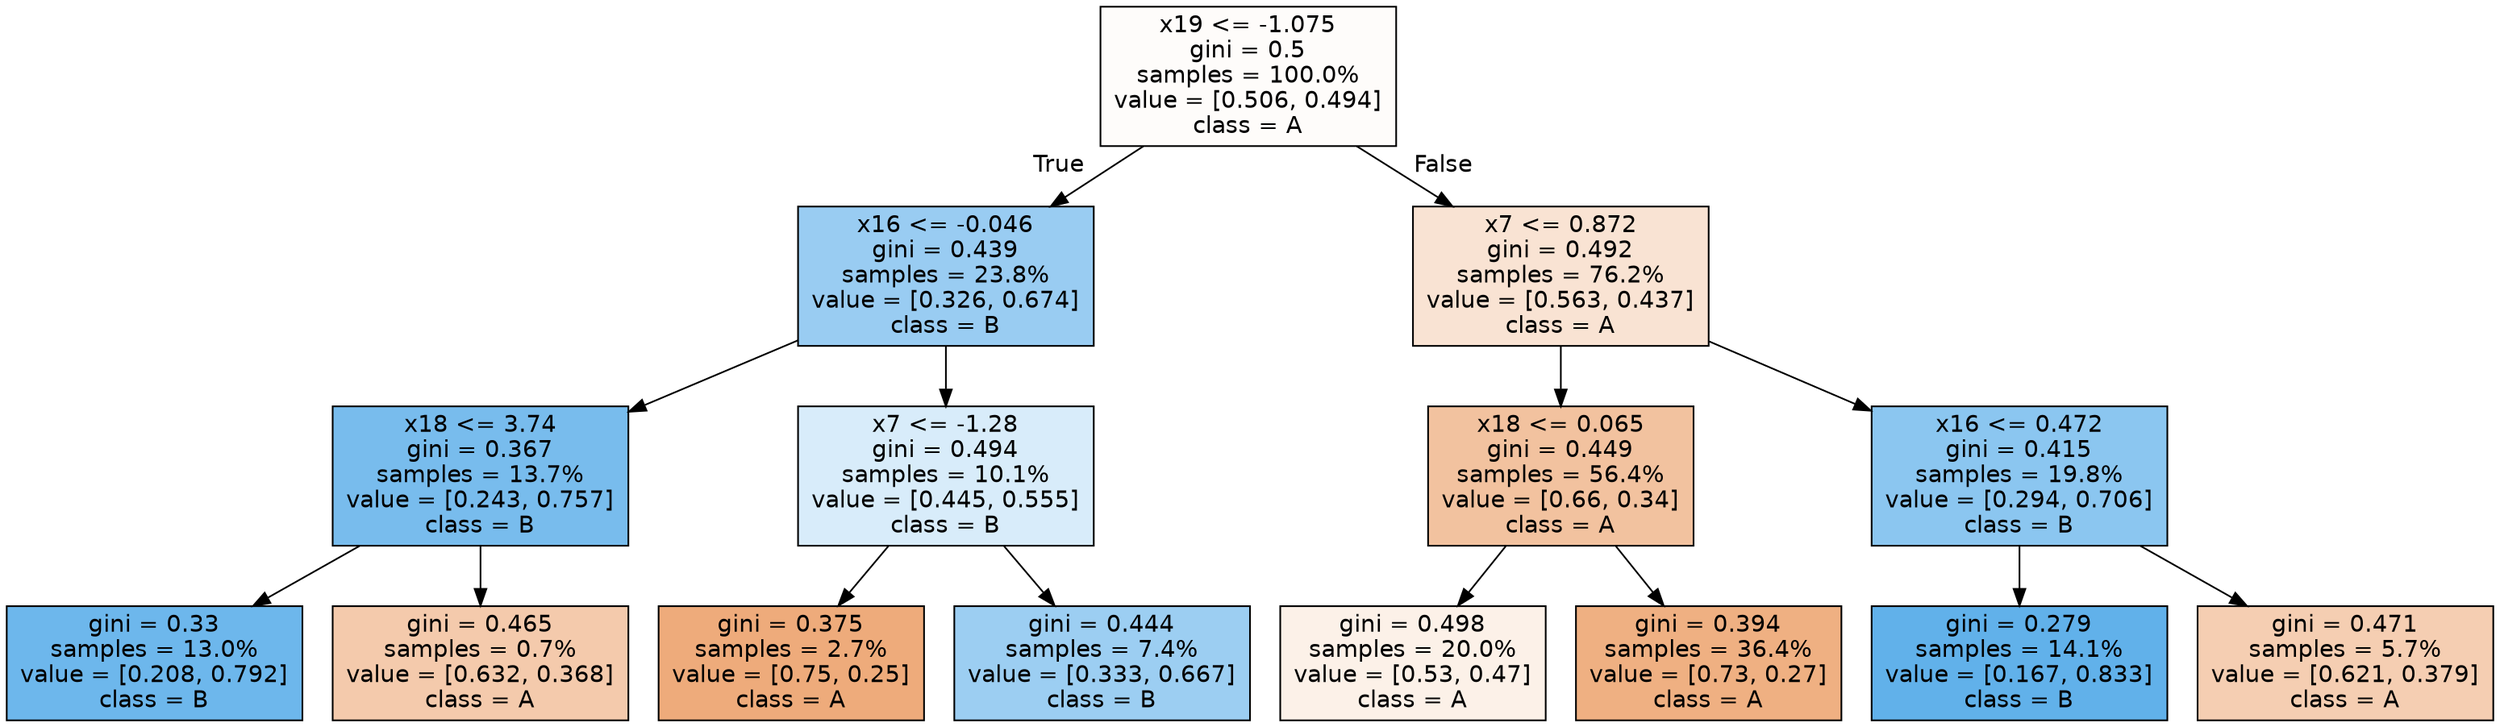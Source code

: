 digraph Tree {
node [shape=box, style="filled", color="black", fontname="helvetica"] ;
edge [fontname="helvetica"] ;
0 [label="x19 <= -1.075\ngini = 0.5\nsamples = 100.0%\nvalue = [0.506, 0.494]\nclass = A", fillcolor="#fefcfa"] ;
1 [label="x16 <= -0.046\ngini = 0.439\nsamples = 23.8%\nvalue = [0.326, 0.674]\nclass = B", fillcolor="#99ccf2"] ;
0 -> 1 [labeldistance=2.5, labelangle=45, headlabel="True"] ;
2 [label="x18 <= 3.74\ngini = 0.367\nsamples = 13.7%\nvalue = [0.243, 0.757]\nclass = B", fillcolor="#78bced"] ;
1 -> 2 ;
3 [label="gini = 0.33\nsamples = 13.0%\nvalue = [0.208, 0.792]\nclass = B", fillcolor="#6db7ec"] ;
2 -> 3 ;
4 [label="gini = 0.465\nsamples = 0.7%\nvalue = [0.632, 0.368]\nclass = A", fillcolor="#f4caac"] ;
2 -> 4 ;
5 [label="x7 <= -1.28\ngini = 0.494\nsamples = 10.1%\nvalue = [0.445, 0.555]\nclass = B", fillcolor="#d8ecfa"] ;
1 -> 5 ;
6 [label="gini = 0.375\nsamples = 2.7%\nvalue = [0.75, 0.25]\nclass = A", fillcolor="#eeab7b"] ;
5 -> 6 ;
7 [label="gini = 0.444\nsamples = 7.4%\nvalue = [0.333, 0.667]\nclass = B", fillcolor="#9ccef2"] ;
5 -> 7 ;
8 [label="x7 <= 0.872\ngini = 0.492\nsamples = 76.2%\nvalue = [0.563, 0.437]\nclass = A", fillcolor="#f9e3d3"] ;
0 -> 8 [labeldistance=2.5, labelangle=-45, headlabel="False"] ;
9 [label="x18 <= 0.065\ngini = 0.449\nsamples = 56.4%\nvalue = [0.66, 0.34]\nclass = A", fillcolor="#f2c29f"] ;
8 -> 9 ;
10 [label="gini = 0.498\nsamples = 20.0%\nvalue = [0.53, 0.47]\nclass = A", fillcolor="#fcf1e8"] ;
9 -> 10 ;
11 [label="gini = 0.394\nsamples = 36.4%\nvalue = [0.73, 0.27]\nclass = A", fillcolor="#efb082"] ;
9 -> 11 ;
12 [label="x16 <= 0.472\ngini = 0.415\nsamples = 19.8%\nvalue = [0.294, 0.706]\nclass = B", fillcolor="#8bc6f0"] ;
8 -> 12 ;
13 [label="gini = 0.279\nsamples = 14.1%\nvalue = [0.167, 0.833]\nclass = B", fillcolor="#61b1ea"] ;
12 -> 13 ;
14 [label="gini = 0.471\nsamples = 5.7%\nvalue = [0.621, 0.379]\nclass = A", fillcolor="#f5ceb2"] ;
12 -> 14 ;
}